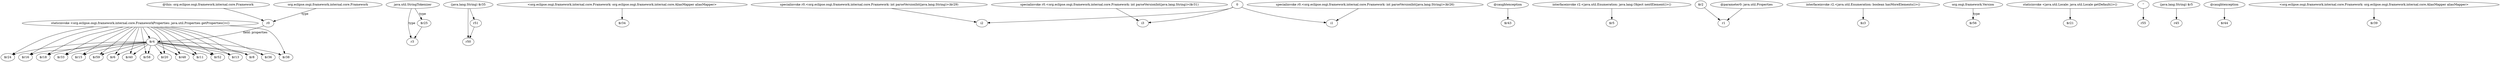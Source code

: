 digraph g {
0[label="$r4"]
1[label="$r36"]
0->1[label=""]
2[label="java.util.StringTokenizer"]
3[label="r3"]
2->3[label="type"]
4[label="staticinvoke <org.eclipse.osgi.framework.internal.core.FrameworkProperties: java.util.Properties getProperties()>()"]
5[label="$r8"]
4->5[label=""]
6[label="@this: org.eclipse.osgi.framework.internal.core.Framework"]
7[label="r0"]
6->7[label=""]
8[label="$r38"]
4->8[label=""]
9[label="$r24"]
0->9[label=""]
4->0[label=""]
10[label="$r58"]
4->10[label=""]
0->8[label=""]
11[label="$r16"]
0->11[label=""]
12[label="$r33"]
0->12[label=""]
13[label="(java.lang.String) $r35"]
14[label="r50"]
13->14[label=""]
15[label="$r6"]
0->15[label=""]
0->10[label=""]
16[label="$r20"]
4->16[label=""]
17[label="$r11"]
0->17[label=""]
0->5[label=""]
4->9[label=""]
18[label="r51"]
18->14[label=""]
19[label="<org.eclipse.osgi.framework.internal.core.Framework: org.eclipse.osgi.framework.internal.core.AliasMapper aliasMapper>"]
20[label="$r34"]
19->20[label=""]
21[label="specialinvoke r0.<org.eclipse.osgi.framework.internal.core.Framework: int parseVersionInt(java.lang.String)>($r29)"]
22[label="i2"]
21->22[label=""]
13->18[label=""]
7->0[label="field: properties"]
23[label="$r18"]
0->23[label=""]
4->17[label=""]
24[label="@caughtexception"]
25[label="$r43"]
24->25[label=""]
4->15[label=""]
0->16[label=""]
4->12[label=""]
26[label="org.eclipse.osgi.framework.internal.core.Framework"]
26->7[label="type"]
27[label="specialinvoke r0.<org.eclipse.osgi.framework.internal.core.Framework: int parseVersionInt(java.lang.String)>($r31)"]
28[label="i3"]
27->28[label=""]
4->1[label=""]
29[label="interfaceinvoke r2.<java.util.Enumeration: java.lang.Object nextElement()>()"]
30[label="$r5"]
29->30[label=""]
31[label="$r15"]
4->31[label=""]
32[label="$r2"]
33[label="r1"]
32->33[label=""]
4->23[label=""]
34[label="0"]
34->22[label=""]
0->31[label=""]
35[label="interfaceinvoke r2.<java.util.Enumeration: boolean hasMoreElements()>()"]
36[label="$z3"]
35->36[label=""]
37[label="$r59"]
0->37[label=""]
38[label="$r40"]
4->38[label=""]
4->37[label=""]
39[label="$r48"]
0->39[label=""]
40[label="specialinvoke r0.<org.eclipse.osgi.framework.internal.core.Framework: int parseVersionInt(java.lang.String)>($r26)"]
41[label="i1"]
40->41[label=""]
42[label="org.osgi.framework.Version"]
43[label="$r56"]
42->43[label="type"]
44[label="staticinvoke <java.util.Locale: java.util.Locale getDefault()>()"]
45[label="$r21"]
44->45[label=""]
46[label="''"]
47[label="r55"]
46->47[label=""]
48[label="$r25"]
48->3[label=""]
49[label="(java.lang.String) $r5"]
50[label="r45"]
49->50[label=""]
34->41[label=""]
51[label="$r13"]
0->51[label=""]
4->39[label=""]
4->11[label=""]
52[label="$r52"]
0->52[label=""]
53[label="@parameter0: java.util.Properties"]
53->33[label=""]
4->52[label=""]
54[label="@caughtexception"]
55[label="$r44"]
54->55[label=""]
56[label="<org.eclipse.osgi.framework.internal.core.Framework: org.eclipse.osgi.framework.internal.core.AliasMapper aliasMapper>"]
57[label="$r39"]
56->57[label=""]
2->48[label="type"]
34->28[label=""]
0->38[label=""]
4->51[label=""]
}